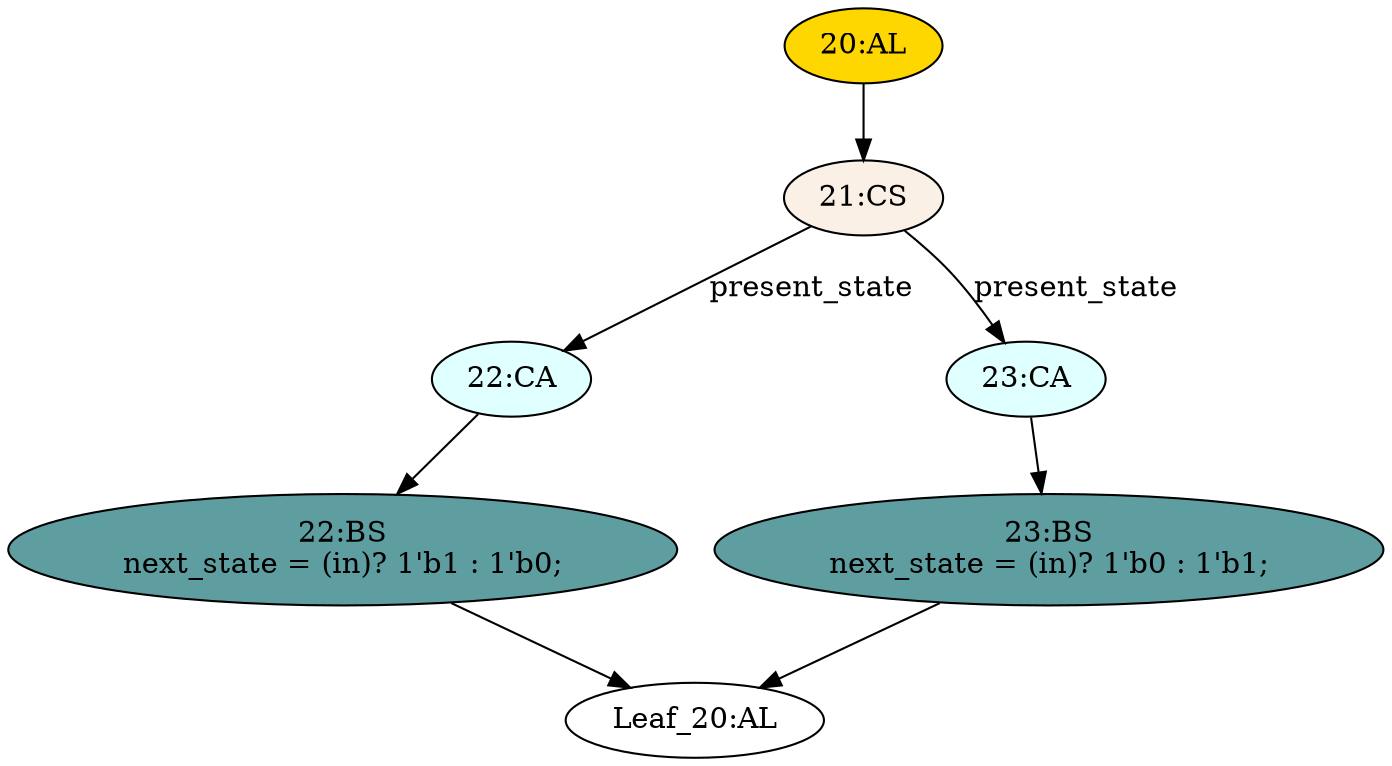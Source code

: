strict digraph "" {
	node [label="\N"];
	"23:BS"	[ast="<pyverilog.vparser.ast.BlockingSubstitution object at 0x7f22ffb2d350>",
		fillcolor=cadetblue,
		label="23:BS
next_state = (in)? 1'b0 : 1'b1;",
		statements="[<pyverilog.vparser.ast.BlockingSubstitution object at 0x7f22ffb2d350>]",
		style=filled,
		typ=BlockingSubstitution];
	"Leaf_20:AL"	[def_var="['next_state']",
		label="Leaf_20:AL"];
	"23:BS" -> "Leaf_20:AL"	[cond="[]",
		lineno=None];
	"20:AL"	[ast="<pyverilog.vparser.ast.Always object at 0x7f22ffb2d610>",
		clk_sens=False,
		fillcolor=gold,
		label="20:AL",
		sens="['present_state', 'in']",
		statements="[]",
		style=filled,
		typ=Always,
		use_var="['present_state', 'in']"];
	"21:CS"	[ast="<pyverilog.vparser.ast.CaseStatement object at 0x7f22ffb2d7d0>",
		fillcolor=linen,
		label="21:CS",
		statements="[]",
		style=filled,
		typ=CaseStatement];
	"20:AL" -> "21:CS"	[cond="[]",
		lineno=None];
	"22:CA"	[ast="<pyverilog.vparser.ast.Case object at 0x7f22ffb2d890>",
		fillcolor=lightcyan,
		label="22:CA",
		statements="[]",
		style=filled,
		typ=Case];
	"22:BS"	[ast="<pyverilog.vparser.ast.BlockingSubstitution object at 0x7f22ffb2d910>",
		fillcolor=cadetblue,
		label="22:BS
next_state = (in)? 1'b1 : 1'b0;",
		statements="[<pyverilog.vparser.ast.BlockingSubstitution object at 0x7f22ffb2d910>]",
		style=filled,
		typ=BlockingSubstitution];
	"22:CA" -> "22:BS"	[cond="[]",
		lineno=None];
	"23:CA"	[ast="<pyverilog.vparser.ast.Case object at 0x7f22ffb2db10>",
		fillcolor=lightcyan,
		label="23:CA",
		statements="[]",
		style=filled,
		typ=Case];
	"23:CA" -> "23:BS"	[cond="[]",
		lineno=None];
	"22:BS" -> "Leaf_20:AL"	[cond="[]",
		lineno=None];
	"21:CS" -> "22:CA"	[cond="['present_state']",
		label=present_state,
		lineno=21];
	"21:CS" -> "23:CA"	[cond="['present_state']",
		label=present_state,
		lineno=21];
}
